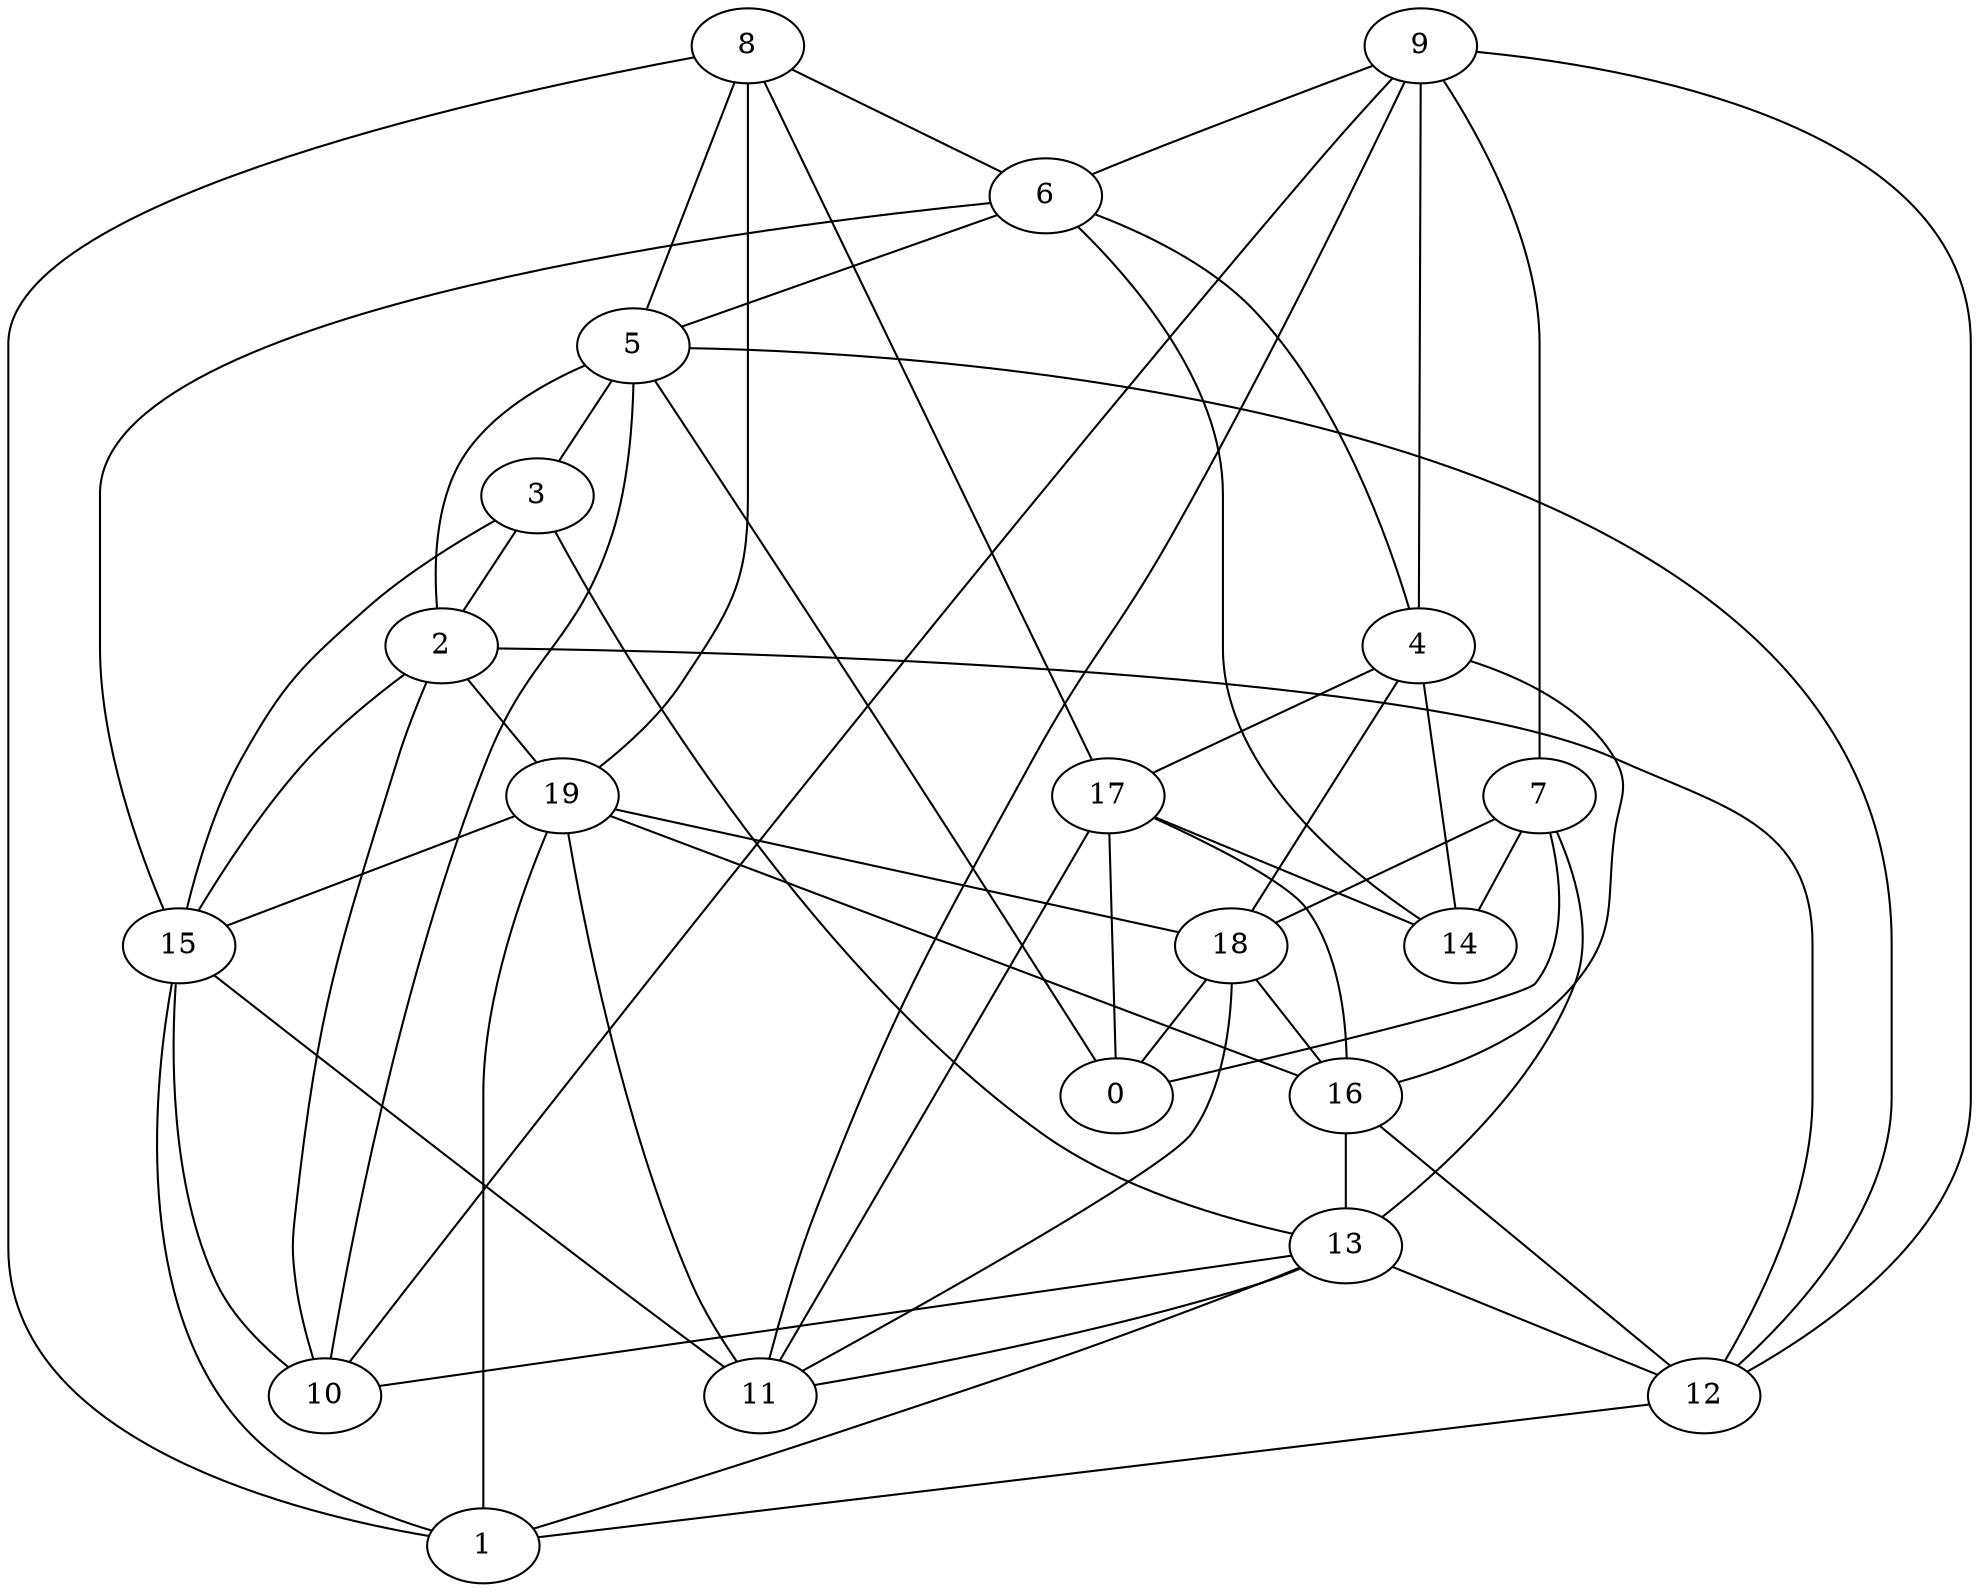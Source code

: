 digraph GG_graph {

subgraph G_graph {
edge [color = black]
"2" -> "12" [dir = none]
"2" -> "15" [dir = none]
"2" -> "10" [dir = none]
"2" -> "19" [dir = none]
"8" -> "5" [dir = none]
"8" -> "1" [dir = none]
"8" -> "19" [dir = none]
"8" -> "6" [dir = none]
"8" -> "17" [dir = none]
"3" -> "15" [dir = none]
"3" -> "13" [dir = none]
"3" -> "2" [dir = none]
"16" -> "13" [dir = none]
"16" -> "12" [dir = none]
"5" -> "3" [dir = none]
"5" -> "10" [dir = none]
"5" -> "0" [dir = none]
"5" -> "12" [dir = none]
"5" -> "2" [dir = none]
"18" -> "11" [dir = none]
"18" -> "0" [dir = none]
"18" -> "16" [dir = none]
"17" -> "0" [dir = none]
"17" -> "14" [dir = none]
"17" -> "11" [dir = none]
"17" -> "16" [dir = none]
"7" -> "13" [dir = none]
"7" -> "0" [dir = none]
"7" -> "18" [dir = none]
"7" -> "14" [dir = none]
"13" -> "10" [dir = none]
"13" -> "11" [dir = none]
"13" -> "12" [dir = none]
"13" -> "1" [dir = none]
"15" -> "1" [dir = none]
"15" -> "11" [dir = none]
"15" -> "10" [dir = none]
"12" -> "1" [dir = none]
"9" -> "7" [dir = none]
"9" -> "11" [dir = none]
"9" -> "12" [dir = none]
"9" -> "6" [dir = none]
"9" -> "10" [dir = none]
"9" -> "4" [dir = none]
"4" -> "14" [dir = none]
"4" -> "16" [dir = none]
"4" -> "18" [dir = none]
"4" -> "17" [dir = none]
"19" -> "11" [dir = none]
"19" -> "15" [dir = none]
"19" -> "1" [dir = none]
"19" -> "18" [dir = none]
"19" -> "16" [dir = none]
"6" -> "15" [dir = none]
"6" -> "14" [dir = none]
"6" -> "4" [dir = none]
"6" -> "5" [dir = none]
}

}
